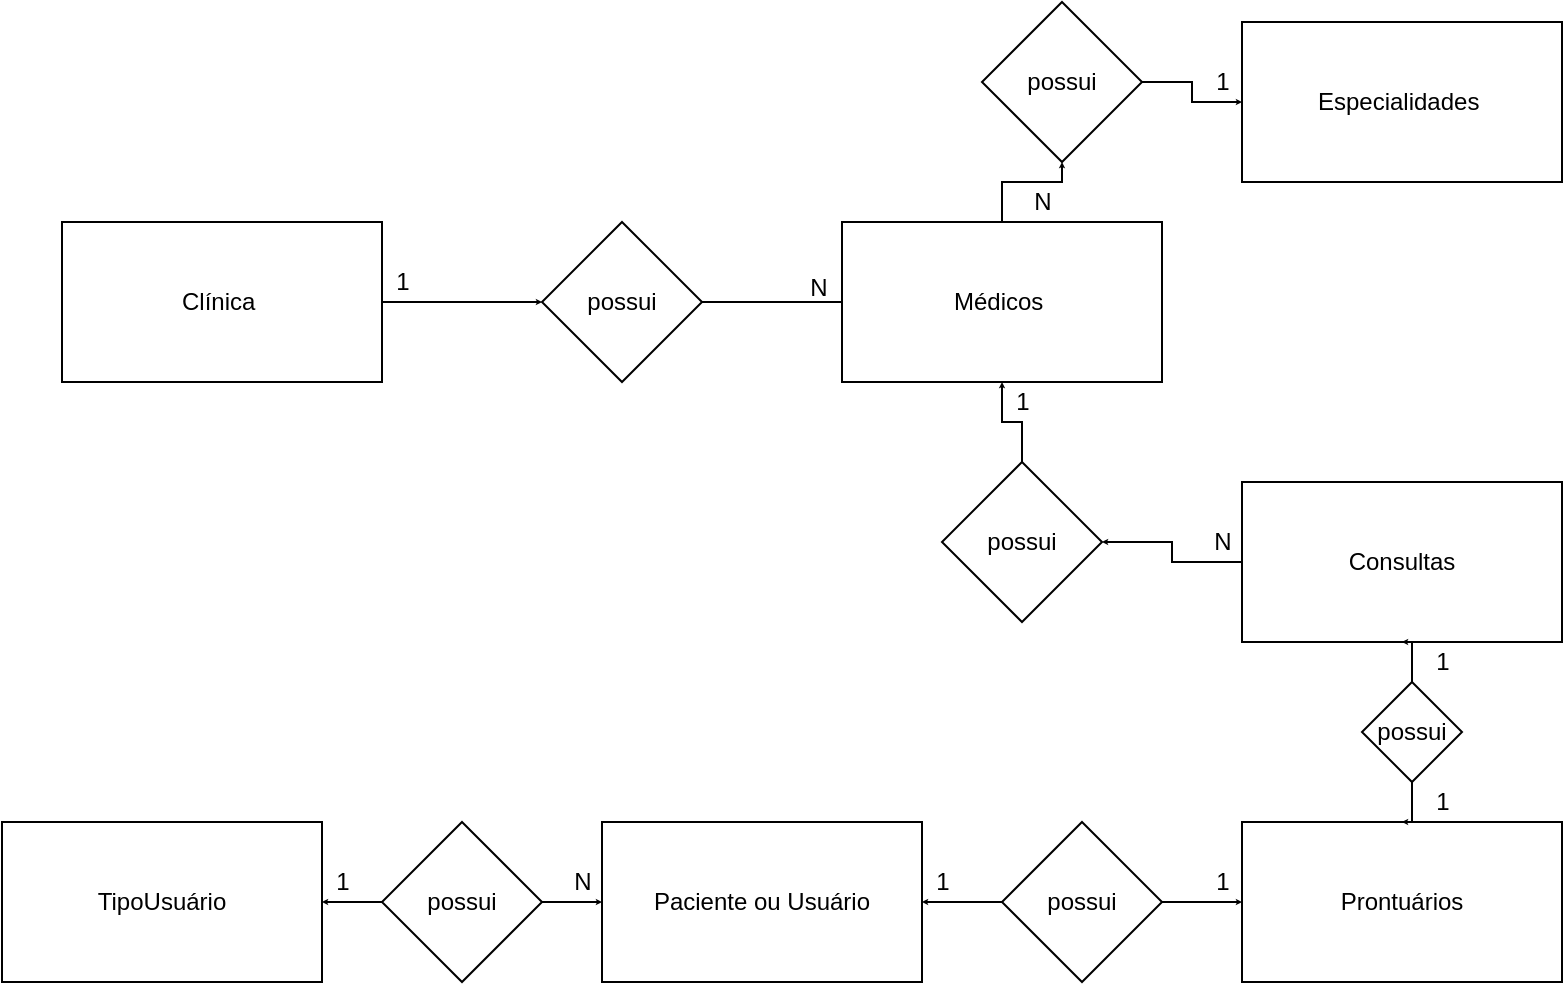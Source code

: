 <mxfile version="12.6.7" type="device" pages="2"><diagram id="A1Uc5nNMNJjw0vgrOIbJ" name="Page-1"><mxGraphModel dx="1422" dy="1880" grid="1" gridSize="10" guides="1" tooltips="1" connect="1" arrows="1" fold="1" page="1" pageScale="1" pageWidth="827" pageHeight="1169" math="0" shadow="0"><root><mxCell id="0"/><mxCell id="1" parent="0"/><mxCell id="Y7nAU8RUeX7ph_U9Hy9W-4" value="" style="edgeStyle=orthogonalEdgeStyle;rounded=0;orthogonalLoop=1;jettySize=auto;html=1;endSize=0;strokeWidth=1;startSize=0;" edge="1" parent="1" source="Y7nAU8RUeX7ph_U9Hy9W-1"><mxGeometry relative="1" as="geometry"><mxPoint x="280" y="140" as="targetPoint"/></mxGeometry></mxCell><mxCell id="Y7nAU8RUeX7ph_U9Hy9W-1" value="Clínica&amp;nbsp;" style="rounded=0;whiteSpace=wrap;html=1;" vertex="1" parent="1"><mxGeometry x="40" y="100" width="160" height="80" as="geometry"/></mxCell><mxCell id="Y7nAU8RUeX7ph_U9Hy9W-8" value="" style="edgeStyle=orthogonalEdgeStyle;rounded=0;orthogonalLoop=1;jettySize=auto;html=1;startSize=0;endSize=0;strokeWidth=1;" edge="1" parent="1" source="Y7nAU8RUeX7ph_U9Hy9W-2"><mxGeometry relative="1" as="geometry"><mxPoint x="440" y="140" as="targetPoint"/></mxGeometry></mxCell><mxCell id="Y7nAU8RUeX7ph_U9Hy9W-2" value="possui" style="rhombus;whiteSpace=wrap;html=1;" vertex="1" parent="1"><mxGeometry x="280" y="100" width="80" height="80" as="geometry"/></mxCell><mxCell id="Y7nAU8RUeX7ph_U9Hy9W-11" value="" style="edgeStyle=orthogonalEdgeStyle;rounded=0;orthogonalLoop=1;jettySize=auto;html=1;startSize=0;endSize=0;strokeWidth=1;" edge="1" parent="1" source="Y7nAU8RUeX7ph_U9Hy9W-6" target="Y7nAU8RUeX7ph_U9Hy9W-10"><mxGeometry relative="1" as="geometry"/></mxCell><mxCell id="Y7nAU8RUeX7ph_U9Hy9W-6" value="Médicos&amp;nbsp;" style="rounded=0;whiteSpace=wrap;html=1;" vertex="1" parent="1"><mxGeometry x="430" y="100" width="160" height="80" as="geometry"/></mxCell><mxCell id="Y7nAU8RUeX7ph_U9Hy9W-9" value="Especialidades&amp;nbsp;" style="rounded=0;whiteSpace=wrap;html=1;" vertex="1" parent="1"><mxGeometry x="630" width="160" height="80" as="geometry"/></mxCell><mxCell id="Y7nAU8RUeX7ph_U9Hy9W-12" value="" style="edgeStyle=orthogonalEdgeStyle;rounded=0;orthogonalLoop=1;jettySize=auto;html=1;startSize=0;endSize=0;strokeWidth=1;" edge="1" parent="1" source="Y7nAU8RUeX7ph_U9Hy9W-10" target="Y7nAU8RUeX7ph_U9Hy9W-9"><mxGeometry relative="1" as="geometry"/></mxCell><mxCell id="Y7nAU8RUeX7ph_U9Hy9W-10" value="possui" style="rhombus;whiteSpace=wrap;html=1;" vertex="1" parent="1"><mxGeometry x="500" y="-10" width="80" height="80" as="geometry"/></mxCell><mxCell id="Y7nAU8RUeX7ph_U9Hy9W-15" value="" style="edgeStyle=orthogonalEdgeStyle;rounded=0;orthogonalLoop=1;jettySize=auto;html=1;startSize=0;endSize=0;strokeWidth=1;" edge="1" parent="1" source="Y7nAU8RUeX7ph_U9Hy9W-13" target="Y7nAU8RUeX7ph_U9Hy9W-14"><mxGeometry relative="1" as="geometry"/></mxCell><mxCell id="Y7nAU8RUeX7ph_U9Hy9W-13" value="Consultas" style="rounded=0;whiteSpace=wrap;html=1;" vertex="1" parent="1"><mxGeometry x="630" y="230" width="160" height="80" as="geometry"/></mxCell><mxCell id="Y7nAU8RUeX7ph_U9Hy9W-16" value="" style="edgeStyle=orthogonalEdgeStyle;rounded=0;orthogonalLoop=1;jettySize=auto;html=1;startSize=0;endSize=0;strokeWidth=1;" edge="1" parent="1" source="Y7nAU8RUeX7ph_U9Hy9W-14" target="Y7nAU8RUeX7ph_U9Hy9W-6"><mxGeometry relative="1" as="geometry"/></mxCell><mxCell id="Y7nAU8RUeX7ph_U9Hy9W-14" value="possui" style="rhombus;whiteSpace=wrap;html=1;" vertex="1" parent="1"><mxGeometry x="480" y="220" width="80" height="80" as="geometry"/></mxCell><mxCell id="Y7nAU8RUeX7ph_U9Hy9W-17" value="Prontuários" style="rounded=0;whiteSpace=wrap;html=1;" vertex="1" parent="1"><mxGeometry x="630" y="400" width="160" height="80" as="geometry"/></mxCell><mxCell id="Y7nAU8RUeX7ph_U9Hy9W-18" value="Paciente ou Usuário" style="rounded=0;whiteSpace=wrap;html=1;" vertex="1" parent="1"><mxGeometry x="310" y="400" width="160" height="80" as="geometry"/></mxCell><mxCell id="Y7nAU8RUeX7ph_U9Hy9W-20" value="" style="edgeStyle=orthogonalEdgeStyle;rounded=0;orthogonalLoop=1;jettySize=auto;html=1;startSize=0;endSize=0;strokeWidth=1;" edge="1" parent="1" source="Y7nAU8RUeX7ph_U9Hy9W-19" target="Y7nAU8RUeX7ph_U9Hy9W-17"><mxGeometry relative="1" as="geometry"/></mxCell><mxCell id="Y7nAU8RUeX7ph_U9Hy9W-21" value="" style="edgeStyle=orthogonalEdgeStyle;rounded=0;orthogonalLoop=1;jettySize=auto;html=1;startSize=0;endSize=0;strokeWidth=1;" edge="1" parent="1" source="Y7nAU8RUeX7ph_U9Hy9W-19" target="Y7nAU8RUeX7ph_U9Hy9W-18"><mxGeometry relative="1" as="geometry"/></mxCell><mxCell id="Y7nAU8RUeX7ph_U9Hy9W-19" value="possui" style="rhombus;whiteSpace=wrap;html=1;" vertex="1" parent="1"><mxGeometry x="510" y="400" width="80" height="80" as="geometry"/></mxCell><mxCell id="Y7nAU8RUeX7ph_U9Hy9W-22" value="TipoUsuário" style="rounded=0;whiteSpace=wrap;html=1;" vertex="1" parent="1"><mxGeometry x="10" y="400" width="160" height="80" as="geometry"/></mxCell><mxCell id="Y7nAU8RUeX7ph_U9Hy9W-24" value="" style="edgeStyle=orthogonalEdgeStyle;rounded=0;orthogonalLoop=1;jettySize=auto;html=1;startSize=0;endSize=0;strokeWidth=1;" edge="1" parent="1" source="Y7nAU8RUeX7ph_U9Hy9W-23" target="Y7nAU8RUeX7ph_U9Hy9W-18"><mxGeometry relative="1" as="geometry"/></mxCell><mxCell id="Y7nAU8RUeX7ph_U9Hy9W-25" value="" style="edgeStyle=orthogonalEdgeStyle;rounded=0;orthogonalLoop=1;jettySize=auto;html=1;startSize=0;endSize=0;strokeWidth=1;" edge="1" parent="1" source="Y7nAU8RUeX7ph_U9Hy9W-23" target="Y7nAU8RUeX7ph_U9Hy9W-22"><mxGeometry relative="1" as="geometry"/></mxCell><mxCell id="Y7nAU8RUeX7ph_U9Hy9W-23" value="possui" style="rhombus;whiteSpace=wrap;html=1;" vertex="1" parent="1"><mxGeometry x="200" y="400" width="80" height="80" as="geometry"/></mxCell><mxCell id="nBgvXBqny3S6xJ5VmtlW-1" value="1" style="text;html=1;align=center;verticalAlign=middle;resizable=0;points=[];autosize=1;" vertex="1" parent="1"><mxGeometry x="200" y="120" width="20" height="20" as="geometry"/></mxCell><mxCell id="nBgvXBqny3S6xJ5VmtlW-2" value="N" style="text;html=1;align=center;verticalAlign=middle;resizable=0;points=[];autosize=1;" vertex="1" parent="1"><mxGeometry x="408" y="123" width="20" height="20" as="geometry"/></mxCell><mxCell id="nBgvXBqny3S6xJ5VmtlW-3" value="N" style="text;html=1;align=center;verticalAlign=middle;resizable=0;points=[];autosize=1;" vertex="1" parent="1"><mxGeometry x="520" y="80" width="20" height="20" as="geometry"/></mxCell><mxCell id="nBgvXBqny3S6xJ5VmtlW-4" value="1" style="text;html=1;align=center;verticalAlign=middle;resizable=0;points=[];autosize=1;" vertex="1" parent="1"><mxGeometry x="610" y="20" width="20" height="20" as="geometry"/></mxCell><mxCell id="nBgvXBqny3S6xJ5VmtlW-5" value="1" style="text;html=1;align=center;verticalAlign=middle;resizable=0;points=[];autosize=1;" vertex="1" parent="1"><mxGeometry x="510" y="180" width="20" height="20" as="geometry"/></mxCell><mxCell id="nBgvXBqny3S6xJ5VmtlW-6" value="N" style="text;html=1;align=center;verticalAlign=middle;resizable=0;points=[];autosize=1;" vertex="1" parent="1"><mxGeometry x="610" y="250" width="20" height="20" as="geometry"/></mxCell><mxCell id="nBgvXBqny3S6xJ5VmtlW-8" value="" style="edgeStyle=orthogonalEdgeStyle;rounded=0;orthogonalLoop=1;jettySize=auto;html=1;startSize=0;endSize=0;strokeWidth=1;" edge="1" parent="1" source="nBgvXBqny3S6xJ5VmtlW-7" target="Y7nAU8RUeX7ph_U9Hy9W-13"><mxGeometry relative="1" as="geometry"/></mxCell><mxCell id="nBgvXBqny3S6xJ5VmtlW-9" value="" style="edgeStyle=orthogonalEdgeStyle;rounded=0;orthogonalLoop=1;jettySize=auto;html=1;startSize=0;endSize=0;strokeWidth=1;" edge="1" parent="1" source="nBgvXBqny3S6xJ5VmtlW-7" target="Y7nAU8RUeX7ph_U9Hy9W-17"><mxGeometry relative="1" as="geometry"/></mxCell><mxCell id="nBgvXBqny3S6xJ5VmtlW-7" value="possui" style="rhombus;whiteSpace=wrap;html=1;" vertex="1" parent="1"><mxGeometry x="690" y="330" width="50" height="50" as="geometry"/></mxCell><mxCell id="nBgvXBqny3S6xJ5VmtlW-10" value="1" style="text;html=1;align=center;verticalAlign=middle;resizable=0;points=[];autosize=1;" vertex="1" parent="1"><mxGeometry x="720" y="310" width="20" height="20" as="geometry"/></mxCell><mxCell id="nBgvXBqny3S6xJ5VmtlW-11" value="1" style="text;html=1;align=center;verticalAlign=middle;resizable=0;points=[];autosize=1;" vertex="1" parent="1"><mxGeometry x="720" y="380" width="20" height="20" as="geometry"/></mxCell><mxCell id="nBgvXBqny3S6xJ5VmtlW-12" value="1" style="text;html=1;align=center;verticalAlign=middle;resizable=0;points=[];autosize=1;" vertex="1" parent="1"><mxGeometry x="610" y="420" width="20" height="20" as="geometry"/></mxCell><mxCell id="nBgvXBqny3S6xJ5VmtlW-13" value="1" style="text;html=1;align=center;verticalAlign=middle;resizable=0;points=[];autosize=1;" vertex="1" parent="1"><mxGeometry x="470" y="420" width="20" height="20" as="geometry"/></mxCell><mxCell id="nBgvXBqny3S6xJ5VmtlW-14" value="N" style="text;html=1;align=center;verticalAlign=middle;resizable=0;points=[];autosize=1;" vertex="1" parent="1"><mxGeometry x="290" y="420" width="20" height="20" as="geometry"/></mxCell><mxCell id="nBgvXBqny3S6xJ5VmtlW-15" value="1" style="text;html=1;align=center;verticalAlign=middle;resizable=0;points=[];autosize=1;" vertex="1" parent="1"><mxGeometry x="170" y="420" width="20" height="20" as="geometry"/></mxCell></root></mxGraphModel></diagram><diagram id="r439HTeowJbP7clWll_j" name="Page-2"><mxGraphModel dx="1422" dy="711" grid="1" gridSize="10" guides="1" tooltips="1" connect="1" arrows="1" fold="1" page="1" pageScale="1" pageWidth="827" pageHeight="1169" math="0" shadow="0"><root><mxCell id="zLbxPkPTuovLFDyfIr5S-0"/><mxCell id="zLbxPkPTuovLFDyfIr5S-1" parent="zLbxPkPTuovLFDyfIr5S-0"/><mxCell id="zLbxPkPTuovLFDyfIr5S-6" value="Clínica" style="swimlane;fontStyle=0;childLayout=stackLayout;horizontal=1;startSize=26;fillColor=#e0e0e0;horizontalStack=0;resizeParent=1;resizeParentMax=0;resizeLast=0;collapsible=1;marginBottom=0;swimlaneFillColor=#ffffff;align=center;fontSize=14;" vertex="1" parent="zLbxPkPTuovLFDyfIr5S-1"><mxGeometry x="20" y="20" width="160" height="170" as="geometry"/></mxCell><mxCell id="zLbxPkPTuovLFDyfIr5S-7" value="IdClinica" style="shape=partialRectangle;top=0;left=0;right=0;bottom=1;align=left;verticalAlign=middle;fillColor=none;spacingLeft=34;spacingRight=4;overflow=hidden;rotatable=0;points=[[0,0.5],[1,0.5]];portConstraint=eastwest;dropTarget=0;fontStyle=5;fontSize=12;" vertex="1" parent="zLbxPkPTuovLFDyfIr5S-6"><mxGeometry y="26" width="160" height="30" as="geometry"/></mxCell><mxCell id="zLbxPkPTuovLFDyfIr5S-8" value="PK" style="shape=partialRectangle;top=0;left=0;bottom=0;fillColor=none;align=left;verticalAlign=middle;spacingLeft=4;spacingRight=4;overflow=hidden;rotatable=0;points=[];portConstraint=eastwest;part=1;fontSize=12;" vertex="1" connectable="0" parent="zLbxPkPTuovLFDyfIr5S-7"><mxGeometry width="30" height="30" as="geometry"/></mxCell><mxCell id="zLbxPkPTuovLFDyfIr5S-9" value="NomeClinica" style="shape=partialRectangle;top=0;left=0;right=0;bottom=0;align=left;verticalAlign=top;fillColor=none;spacingLeft=34;spacingRight=4;overflow=hidden;rotatable=0;points=[[0,0.5],[1,0.5]];portConstraint=eastwest;dropTarget=0;fontSize=12;" vertex="1" parent="zLbxPkPTuovLFDyfIr5S-6"><mxGeometry y="56" width="160" height="26" as="geometry"/></mxCell><mxCell id="zLbxPkPTuovLFDyfIr5S-10" value="" style="shape=partialRectangle;top=0;left=0;bottom=0;fillColor=none;align=left;verticalAlign=top;spacingLeft=4;spacingRight=4;overflow=hidden;rotatable=0;points=[];portConstraint=eastwest;part=1;fontSize=12;" vertex="1" connectable="0" parent="zLbxPkPTuovLFDyfIr5S-9"><mxGeometry width="30" height="26" as="geometry"/></mxCell><mxCell id="zLbxPkPTuovLFDyfIr5S-11" value="RazaoSocial" style="shape=partialRectangle;top=0;left=0;right=0;bottom=0;align=left;verticalAlign=top;fillColor=none;spacingLeft=34;spacingRight=4;overflow=hidden;rotatable=0;points=[[0,0.5],[1,0.5]];portConstraint=eastwest;dropTarget=0;fontSize=12;" vertex="1" parent="zLbxPkPTuovLFDyfIr5S-6"><mxGeometry y="82" width="160" height="26" as="geometry"/></mxCell><mxCell id="zLbxPkPTuovLFDyfIr5S-12" value="" style="shape=partialRectangle;top=0;left=0;bottom=0;fillColor=none;align=left;verticalAlign=top;spacingLeft=4;spacingRight=4;overflow=hidden;rotatable=0;points=[];portConstraint=eastwest;part=1;fontSize=12;" vertex="1" connectable="0" parent="zLbxPkPTuovLFDyfIr5S-11"><mxGeometry width="30" height="26" as="geometry"/></mxCell><mxCell id="zLbxPkPTuovLFDyfIr5S-13" value="CNPJ" style="shape=partialRectangle;top=0;left=0;right=0;bottom=0;align=left;verticalAlign=top;fillColor=none;spacingLeft=34;spacingRight=4;overflow=hidden;rotatable=0;points=[[0,0.5],[1,0.5]];portConstraint=eastwest;dropTarget=0;fontSize=12;" vertex="1" parent="zLbxPkPTuovLFDyfIr5S-6"><mxGeometry y="108" width="160" height="26" as="geometry"/></mxCell><mxCell id="zLbxPkPTuovLFDyfIr5S-14" value="" style="shape=partialRectangle;top=0;left=0;bottom=0;fillColor=none;align=left;verticalAlign=top;spacingLeft=4;spacingRight=4;overflow=hidden;rotatable=0;points=[];portConstraint=eastwest;part=1;fontSize=12;" vertex="1" connectable="0" parent="zLbxPkPTuovLFDyfIr5S-13"><mxGeometry width="30" height="26" as="geometry"/></mxCell><mxCell id="zLbxPkPTuovLFDyfIr5S-17" value="Endereco" style="shape=partialRectangle;top=0;left=0;right=0;bottom=0;align=left;verticalAlign=top;fillColor=none;spacingLeft=34;spacingRight=4;overflow=hidden;rotatable=0;points=[[0,0.5],[1,0.5]];portConstraint=eastwest;dropTarget=0;fontSize=12;" vertex="1" parent="zLbxPkPTuovLFDyfIr5S-6"><mxGeometry y="134" width="160" height="26" as="geometry"/></mxCell><mxCell id="zLbxPkPTuovLFDyfIr5S-18" value="" style="shape=partialRectangle;top=0;left=0;bottom=0;fillColor=none;align=left;verticalAlign=top;spacingLeft=4;spacingRight=4;overflow=hidden;rotatable=0;points=[];portConstraint=eastwest;part=1;fontSize=12;" vertex="1" connectable="0" parent="zLbxPkPTuovLFDyfIr5S-17"><mxGeometry width="30" height="26" as="geometry"/></mxCell><mxCell id="zLbxPkPTuovLFDyfIr5S-15" value="" style="shape=partialRectangle;top=0;left=0;right=0;bottom=0;align=left;verticalAlign=top;fillColor=none;spacingLeft=34;spacingRight=4;overflow=hidden;rotatable=0;points=[[0,0.5],[1,0.5]];portConstraint=eastwest;dropTarget=0;fontSize=12;" vertex="1" parent="zLbxPkPTuovLFDyfIr5S-6"><mxGeometry y="160" width="160" height="10" as="geometry"/></mxCell><mxCell id="zLbxPkPTuovLFDyfIr5S-16" value="" style="shape=partialRectangle;top=0;left=0;bottom=0;fillColor=none;align=left;verticalAlign=top;spacingLeft=4;spacingRight=4;overflow=hidden;rotatable=0;points=[];portConstraint=eastwest;part=1;fontSize=12;" vertex="1" connectable="0" parent="zLbxPkPTuovLFDyfIr5S-15"><mxGeometry width="30" height="10" as="geometry"/></mxCell><mxCell id="zLbxPkPTuovLFDyfIr5S-19" value="Especialidade" style="swimlane;fontStyle=0;childLayout=stackLayout;horizontal=1;startSize=26;fillColor=#e0e0e0;horizontalStack=0;resizeParent=1;resizeParentMax=0;resizeLast=0;collapsible=1;marginBottom=0;swimlaneFillColor=#ffffff;align=center;fontSize=14;" vertex="1" parent="zLbxPkPTuovLFDyfIr5S-1"><mxGeometry x="20" y="260" width="160" height="92" as="geometry"/></mxCell><mxCell id="zLbxPkPTuovLFDyfIr5S-20" value="IdEspecialidade" style="shape=partialRectangle;top=0;left=0;right=0;bottom=1;align=left;verticalAlign=middle;fillColor=none;spacingLeft=34;spacingRight=4;overflow=hidden;rotatable=0;points=[[0,0.5],[1,0.5]];portConstraint=eastwest;dropTarget=0;fontStyle=5;fontSize=12;" vertex="1" parent="zLbxPkPTuovLFDyfIr5S-19"><mxGeometry y="26" width="160" height="30" as="geometry"/></mxCell><mxCell id="zLbxPkPTuovLFDyfIr5S-21" value="PK" style="shape=partialRectangle;top=0;left=0;bottom=0;fillColor=none;align=left;verticalAlign=middle;spacingLeft=4;spacingRight=4;overflow=hidden;rotatable=0;points=[];portConstraint=eastwest;part=1;fontSize=12;" vertex="1" connectable="0" parent="zLbxPkPTuovLFDyfIr5S-20"><mxGeometry width="30" height="30" as="geometry"/></mxCell><mxCell id="zLbxPkPTuovLFDyfIr5S-22" value="NomeEspecialidade" style="shape=partialRectangle;top=0;left=0;right=0;bottom=0;align=left;verticalAlign=top;fillColor=none;spacingLeft=34;spacingRight=4;overflow=hidden;rotatable=0;points=[[0,0.5],[1,0.5]];portConstraint=eastwest;dropTarget=0;fontSize=12;" vertex="1" parent="zLbxPkPTuovLFDyfIr5S-19"><mxGeometry y="56" width="160" height="26" as="geometry"/></mxCell><mxCell id="zLbxPkPTuovLFDyfIr5S-23" value="" style="shape=partialRectangle;top=0;left=0;bottom=0;fillColor=none;align=left;verticalAlign=top;spacingLeft=4;spacingRight=4;overflow=hidden;rotatable=0;points=[];portConstraint=eastwest;part=1;fontSize=12;" vertex="1" connectable="0" parent="zLbxPkPTuovLFDyfIr5S-22"><mxGeometry width="30" height="26" as="geometry"/></mxCell><mxCell id="zLbxPkPTuovLFDyfIr5S-28" value="" style="shape=partialRectangle;top=0;left=0;right=0;bottom=0;align=left;verticalAlign=top;fillColor=none;spacingLeft=34;spacingRight=4;overflow=hidden;rotatable=0;points=[[0,0.5],[1,0.5]];portConstraint=eastwest;dropTarget=0;fontSize=12;" vertex="1" parent="zLbxPkPTuovLFDyfIr5S-19"><mxGeometry y="82" width="160" height="10" as="geometry"/></mxCell><mxCell id="zLbxPkPTuovLFDyfIr5S-29" value="" style="shape=partialRectangle;top=0;left=0;bottom=0;fillColor=none;align=left;verticalAlign=top;spacingLeft=4;spacingRight=4;overflow=hidden;rotatable=0;points=[];portConstraint=eastwest;part=1;fontSize=12;" vertex="1" connectable="0" parent="zLbxPkPTuovLFDyfIr5S-28"><mxGeometry width="30" height="10" as="geometry"/></mxCell><mxCell id="zLbxPkPTuovLFDyfIr5S-30" value="Médico" style="swimlane;fontStyle=0;childLayout=stackLayout;horizontal=1;startSize=26;fillColor=#e0e0e0;horizontalStack=0;resizeParent=1;resizeParentMax=0;resizeLast=0;collapsible=1;marginBottom=0;swimlaneFillColor=#ffffff;align=center;fontSize=14;" vertex="1" parent="zLbxPkPTuovLFDyfIr5S-1"><mxGeometry x="300" y="20" width="160" height="290" as="geometry"/></mxCell><mxCell id="zLbxPkPTuovLFDyfIr5S-31" value="IdMedico" style="shape=partialRectangle;top=0;left=0;right=0;bottom=0;align=left;verticalAlign=middle;fillColor=none;spacingLeft=60;spacingRight=4;overflow=hidden;rotatable=0;points=[[0,0.5],[1,0.5]];portConstraint=eastwest;dropTarget=0;fontStyle=5;fontSize=12;" vertex="1" parent="zLbxPkPTuovLFDyfIr5S-30"><mxGeometry y="26" width="160" height="30" as="geometry"/></mxCell><mxCell id="zLbxPkPTuovLFDyfIr5S-32" value="PK" style="shape=partialRectangle;fontStyle=1;top=0;left=0;bottom=0;fillColor=none;align=left;verticalAlign=middle;spacingLeft=4;spacingRight=4;overflow=hidden;rotatable=0;points=[];portConstraint=eastwest;part=1;fontSize=12;" vertex="1" connectable="0" parent="zLbxPkPTuovLFDyfIr5S-31"><mxGeometry width="56" height="30" as="geometry"/></mxCell><mxCell id="zLbxPkPTuovLFDyfIr5S-33" value="IdEspecialidade" style="shape=partialRectangle;top=0;left=0;right=0;bottom=1;align=left;verticalAlign=middle;fillColor=none;spacingLeft=60;spacingRight=4;overflow=hidden;rotatable=0;points=[[0,0.5],[1,0.5]];portConstraint=eastwest;dropTarget=0;fontStyle=5;fontSize=12;" vertex="1" parent="zLbxPkPTuovLFDyfIr5S-30"><mxGeometry y="56" width="160" height="40" as="geometry"/></mxCell><mxCell id="zLbxPkPTuovLFDyfIr5S-34" value="FK1" style="shape=partialRectangle;fontStyle=1;top=0;left=0;bottom=0;fillColor=none;align=left;verticalAlign=middle;spacingLeft=4;spacingRight=4;overflow=hidden;rotatable=0;points=[];portConstraint=eastwest;part=1;fontSize=12;" vertex="1" connectable="0" parent="zLbxPkPTuovLFDyfIr5S-33"><mxGeometry width="56" height="40" as="geometry"/></mxCell><mxCell id="zLbxPkPTuovLFDyfIr5S-41" value="IdClinica" style="shape=partialRectangle;top=0;left=0;right=0;bottom=1;align=left;verticalAlign=middle;fillColor=none;spacingLeft=60;spacingRight=4;overflow=hidden;rotatable=0;points=[[0,0.5],[1,0.5]];portConstraint=eastwest;dropTarget=0;fontStyle=5;fontSize=12;" vertex="1" parent="zLbxPkPTuovLFDyfIr5S-30"><mxGeometry y="96" width="160" height="40" as="geometry"/></mxCell><mxCell id="zLbxPkPTuovLFDyfIr5S-42" value="FK2" style="shape=partialRectangle;fontStyle=1;top=0;left=0;bottom=0;fillColor=none;align=left;verticalAlign=middle;spacingLeft=4;spacingRight=4;overflow=hidden;rotatable=0;points=[];portConstraint=eastwest;part=1;fontSize=12;" vertex="1" connectable="0" parent="zLbxPkPTuovLFDyfIr5S-41"><mxGeometry width="56" height="40" as="geometry"/></mxCell><mxCell id="zLbxPkPTuovLFDyfIr5S-43" value="IdTipoUsuario" style="shape=partialRectangle;top=0;left=0;right=0;bottom=1;align=left;verticalAlign=middle;fillColor=none;spacingLeft=60;spacingRight=4;overflow=hidden;rotatable=0;points=[[0,0.5],[1,0.5]];portConstraint=eastwest;dropTarget=0;fontStyle=5;fontSize=12;" vertex="1" parent="zLbxPkPTuovLFDyfIr5S-30"><mxGeometry y="136" width="160" height="40" as="geometry"/></mxCell><mxCell id="zLbxPkPTuovLFDyfIr5S-44" value="FK3" style="shape=partialRectangle;fontStyle=1;top=0;left=0;bottom=0;fillColor=none;align=left;verticalAlign=middle;spacingLeft=4;spacingRight=4;overflow=hidden;rotatable=0;points=[];portConstraint=eastwest;part=1;fontSize=12;" vertex="1" connectable="0" parent="zLbxPkPTuovLFDyfIr5S-43"><mxGeometry width="56" height="40" as="geometry"/></mxCell><mxCell id="zLbxPkPTuovLFDyfIr5S-35" value="Nome&#10;&#10;Crm&#10;&#10;Email&#10;&#10;Senha" style="shape=partialRectangle;top=0;left=0;right=0;bottom=0;align=left;verticalAlign=top;fillColor=none;spacingLeft=60;spacingRight=4;overflow=hidden;rotatable=0;points=[[0,0.5],[1,0.5]];portConstraint=eastwest;dropTarget=0;fontSize=12;" vertex="1" parent="zLbxPkPTuovLFDyfIr5S-30"><mxGeometry y="176" width="160" height="114" as="geometry"/></mxCell><mxCell id="zLbxPkPTuovLFDyfIr5S-36" value="" style="shape=partialRectangle;top=0;left=0;bottom=0;fillColor=none;align=left;verticalAlign=top;spacingLeft=4;spacingRight=4;overflow=hidden;rotatable=0;points=[];portConstraint=eastwest;part=1;fontSize=12;" vertex="1" connectable="0" parent="zLbxPkPTuovLFDyfIr5S-35"><mxGeometry width="56" height="114.0" as="geometry"/></mxCell><mxCell id="zLbxPkPTuovLFDyfIr5S-56" value="Usuário" style="swimlane;fontStyle=0;childLayout=stackLayout;horizontal=1;startSize=26;fillColor=#e0e0e0;horizontalStack=0;resizeParent=1;resizeParentMax=0;resizeLast=0;collapsible=1;marginBottom=0;swimlaneFillColor=#ffffff;align=center;fontSize=14;" vertex="1" parent="zLbxPkPTuovLFDyfIr5S-1"><mxGeometry x="40" y="430" width="160" height="170" as="geometry"/></mxCell><mxCell id="zLbxPkPTuovLFDyfIr5S-57" value="IdUsuario" style="shape=partialRectangle;top=0;left=0;right=0;bottom=0;align=left;verticalAlign=middle;fillColor=none;spacingLeft=60;spacingRight=4;overflow=hidden;rotatable=0;points=[[0,0.5],[1,0.5]];portConstraint=eastwest;dropTarget=0;fontStyle=5;fontSize=12;" vertex="1" parent="zLbxPkPTuovLFDyfIr5S-56"><mxGeometry y="26" width="160" height="30" as="geometry"/></mxCell><mxCell id="zLbxPkPTuovLFDyfIr5S-58" value="PK" style="shape=partialRectangle;fontStyle=1;top=0;left=0;bottom=0;fillColor=none;align=left;verticalAlign=middle;spacingLeft=4;spacingRight=4;overflow=hidden;rotatable=0;points=[];portConstraint=eastwest;part=1;fontSize=12;" vertex="1" connectable="0" parent="zLbxPkPTuovLFDyfIr5S-57"><mxGeometry width="56" height="30" as="geometry"/></mxCell><mxCell id="zLbxPkPTuovLFDyfIr5S-59" value="IdTipoUsuario" style="shape=partialRectangle;top=0;left=0;right=0;bottom=1;align=left;verticalAlign=middle;fillColor=none;spacingLeft=60;spacingRight=4;overflow=hidden;rotatable=0;points=[[0,0.5],[1,0.5]];portConstraint=eastwest;dropTarget=0;fontStyle=5;fontSize=12;" vertex="1" parent="zLbxPkPTuovLFDyfIr5S-56"><mxGeometry y="56" width="160" height="30" as="geometry"/></mxCell><mxCell id="zLbxPkPTuovLFDyfIr5S-60" value="FK1" style="shape=partialRectangle;fontStyle=1;top=0;left=0;bottom=0;fillColor=none;align=left;verticalAlign=middle;spacingLeft=4;spacingRight=4;overflow=hidden;rotatable=0;points=[];portConstraint=eastwest;part=1;fontSize=12;" vertex="1" connectable="0" parent="zLbxPkPTuovLFDyfIr5S-59"><mxGeometry width="56" height="30" as="geometry"/></mxCell><mxCell id="zLbxPkPTuovLFDyfIr5S-61" value="NomeUsuario&#10;&#10;Email&#10;&#10;Senha&#10;" style="shape=partialRectangle;top=0;left=0;right=0;bottom=0;align=left;verticalAlign=top;fillColor=none;spacingLeft=60;spacingRight=4;overflow=hidden;rotatable=0;points=[[0,0.5],[1,0.5]];portConstraint=eastwest;dropTarget=0;fontSize=12;" vertex="1" parent="zLbxPkPTuovLFDyfIr5S-56"><mxGeometry y="86" width="160" height="84" as="geometry"/></mxCell><mxCell id="zLbxPkPTuovLFDyfIr5S-62" value="" style="shape=partialRectangle;top=0;left=0;bottom=0;fillColor=none;align=left;verticalAlign=top;spacingLeft=4;spacingRight=4;overflow=hidden;rotatable=0;points=[];portConstraint=eastwest;part=1;fontSize=12;" vertex="1" connectable="0" parent="zLbxPkPTuovLFDyfIr5S-61"><mxGeometry width="56" height="84" as="geometry"/></mxCell><mxCell id="zLbxPkPTuovLFDyfIr5S-63" value="Paciente" style="swimlane;fontStyle=0;childLayout=stackLayout;horizontal=1;startSize=26;fillColor=#e0e0e0;horizontalStack=0;resizeParent=1;resizeParentMax=0;resizeLast=0;collapsible=1;marginBottom=0;swimlaneFillColor=#ffffff;align=center;fontSize=14;" vertex="1" parent="zLbxPkPTuovLFDyfIr5S-1"><mxGeometry x="310" y="380" width="160" height="180" as="geometry"/></mxCell><mxCell id="zLbxPkPTuovLFDyfIr5S-64" value="IdPaciente" style="shape=partialRectangle;top=0;left=0;right=0;bottom=0;align=left;verticalAlign=middle;fillColor=none;spacingLeft=60;spacingRight=4;overflow=hidden;rotatable=0;points=[[0,0.5],[1,0.5]];portConstraint=eastwest;dropTarget=0;fontStyle=5;fontSize=12;" vertex="1" parent="zLbxPkPTuovLFDyfIr5S-63"><mxGeometry y="26" width="160" height="30" as="geometry"/></mxCell><mxCell id="zLbxPkPTuovLFDyfIr5S-65" value="PK" style="shape=partialRectangle;fontStyle=1;top=0;left=0;bottom=0;fillColor=none;align=left;verticalAlign=middle;spacingLeft=4;spacingRight=4;overflow=hidden;rotatable=0;points=[];portConstraint=eastwest;part=1;fontSize=12;" vertex="1" connectable="0" parent="zLbxPkPTuovLFDyfIr5S-64"><mxGeometry width="56" height="30" as="geometry"/></mxCell><mxCell id="zLbxPkPTuovLFDyfIr5S-66" value="IdTipoUsuario" style="shape=partialRectangle;top=0;left=0;right=0;bottom=1;align=left;verticalAlign=middle;fillColor=none;spacingLeft=60;spacingRight=4;overflow=hidden;rotatable=0;points=[[0,0.5],[1,0.5]];portConstraint=eastwest;dropTarget=0;fontStyle=5;fontSize=12;" vertex="1" parent="zLbxPkPTuovLFDyfIr5S-63"><mxGeometry y="56" width="160" height="30" as="geometry"/></mxCell><mxCell id="zLbxPkPTuovLFDyfIr5S-67" value="FK1" style="shape=partialRectangle;fontStyle=1;top=0;left=0;bottom=0;fillColor=none;align=left;verticalAlign=middle;spacingLeft=4;spacingRight=4;overflow=hidden;rotatable=0;points=[];portConstraint=eastwest;part=1;fontSize=12;" vertex="1" connectable="0" parent="zLbxPkPTuovLFDyfIr5S-66"><mxGeometry width="56" height="30" as="geometry"/></mxCell><mxCell id="zLbxPkPTuovLFDyfIr5S-68" value="NomePaciente&#10;&#10;Email&#10;&#10;Senha&#10;&#10;" style="shape=partialRectangle;top=0;left=0;right=0;bottom=0;align=left;verticalAlign=top;fillColor=none;spacingLeft=60;spacingRight=4;overflow=hidden;rotatable=0;points=[[0,0.5],[1,0.5]];portConstraint=eastwest;dropTarget=0;fontSize=12;" vertex="1" parent="zLbxPkPTuovLFDyfIr5S-63"><mxGeometry y="86" width="160" height="94" as="geometry"/></mxCell><mxCell id="zLbxPkPTuovLFDyfIr5S-69" value="" style="shape=partialRectangle;top=0;left=0;bottom=0;fillColor=none;align=left;verticalAlign=top;spacingLeft=4;spacingRight=4;overflow=hidden;rotatable=0;points=[];portConstraint=eastwest;part=1;fontSize=12;" vertex="1" connectable="0" parent="zLbxPkPTuovLFDyfIr5S-68"><mxGeometry width="56" height="94" as="geometry"/></mxCell><mxCell id="zLbxPkPTuovLFDyfIr5S-70" value="TipoUsuario" style="swimlane;fontStyle=0;childLayout=stackLayout;horizontal=1;startSize=26;fillColor=#e0e0e0;horizontalStack=0;resizeParent=1;resizeParentMax=0;resizeLast=0;collapsible=1;marginBottom=0;swimlaneFillColor=#ffffff;align=center;fontSize=14;" vertex="1" parent="zLbxPkPTuovLFDyfIr5S-1"><mxGeometry x="250" y="630" width="160" height="92" as="geometry"/></mxCell><mxCell id="zLbxPkPTuovLFDyfIr5S-71" value="IdTipoUsuario" style="shape=partialRectangle;top=0;left=0;right=0;bottom=1;align=left;verticalAlign=middle;fillColor=none;spacingLeft=34;spacingRight=4;overflow=hidden;rotatable=0;points=[[0,0.5],[1,0.5]];portConstraint=eastwest;dropTarget=0;fontStyle=5;fontSize=12;" vertex="1" parent="zLbxPkPTuovLFDyfIr5S-70"><mxGeometry y="26" width="160" height="30" as="geometry"/></mxCell><mxCell id="zLbxPkPTuovLFDyfIr5S-72" value="PK" style="shape=partialRectangle;top=0;left=0;bottom=0;fillColor=none;align=left;verticalAlign=middle;spacingLeft=4;spacingRight=4;overflow=hidden;rotatable=0;points=[];portConstraint=eastwest;part=1;fontSize=12;" vertex="1" connectable="0" parent="zLbxPkPTuovLFDyfIr5S-71"><mxGeometry width="30" height="30" as="geometry"/></mxCell><mxCell id="zLbxPkPTuovLFDyfIr5S-73" value="Titulo" style="shape=partialRectangle;top=0;left=0;right=0;bottom=0;align=left;verticalAlign=top;fillColor=none;spacingLeft=34;spacingRight=4;overflow=hidden;rotatable=0;points=[[0,0.5],[1,0.5]];portConstraint=eastwest;dropTarget=0;fontSize=12;" vertex="1" parent="zLbxPkPTuovLFDyfIr5S-70"><mxGeometry y="56" width="160" height="26" as="geometry"/></mxCell><mxCell id="zLbxPkPTuovLFDyfIr5S-74" value="" style="shape=partialRectangle;top=0;left=0;bottom=0;fillColor=none;align=left;verticalAlign=top;spacingLeft=4;spacingRight=4;overflow=hidden;rotatable=0;points=[];portConstraint=eastwest;part=1;fontSize=12;" vertex="1" connectable="0" parent="zLbxPkPTuovLFDyfIr5S-73"><mxGeometry width="30" height="26" as="geometry"/></mxCell><mxCell id="zLbxPkPTuovLFDyfIr5S-79" value="" style="shape=partialRectangle;top=0;left=0;right=0;bottom=0;align=left;verticalAlign=top;fillColor=none;spacingLeft=34;spacingRight=4;overflow=hidden;rotatable=0;points=[[0,0.5],[1,0.5]];portConstraint=eastwest;dropTarget=0;fontSize=12;" vertex="1" parent="zLbxPkPTuovLFDyfIr5S-70"><mxGeometry y="82" width="160" height="10" as="geometry"/></mxCell><mxCell id="zLbxPkPTuovLFDyfIr5S-80" value="" style="shape=partialRectangle;top=0;left=0;bottom=0;fillColor=none;align=left;verticalAlign=top;spacingLeft=4;spacingRight=4;overflow=hidden;rotatable=0;points=[];portConstraint=eastwest;part=1;fontSize=12;" vertex="1" connectable="0" parent="zLbxPkPTuovLFDyfIr5S-79"><mxGeometry width="30" height="10" as="geometry"/></mxCell><mxCell id="zLbxPkPTuovLFDyfIr5S-81" value="Consultas" style="swimlane;fontStyle=0;childLayout=stackLayout;horizontal=1;startSize=26;fillColor=#e0e0e0;horizontalStack=0;resizeParent=1;resizeParentMax=0;resizeLast=0;collapsible=1;marginBottom=0;swimlaneFillColor=#ffffff;align=center;fontSize=14;" vertex="1" parent="zLbxPkPTuovLFDyfIr5S-1"><mxGeometry x="590" y="20" width="160" height="180" as="geometry"/></mxCell><mxCell id="zLbxPkPTuovLFDyfIr5S-82" value="IdConsultas" style="shape=partialRectangle;top=0;left=0;right=0;bottom=0;align=left;verticalAlign=middle;fillColor=none;spacingLeft=60;spacingRight=4;overflow=hidden;rotatable=0;points=[[0,0.5],[1,0.5]];portConstraint=eastwest;dropTarget=0;fontStyle=5;fontSize=12;" vertex="1" parent="zLbxPkPTuovLFDyfIr5S-81"><mxGeometry y="26" width="160" height="30" as="geometry"/></mxCell><mxCell id="zLbxPkPTuovLFDyfIr5S-83" value="PK,FK1" style="shape=partialRectangle;fontStyle=1;top=0;left=0;bottom=0;fillColor=none;align=left;verticalAlign=middle;spacingLeft=4;spacingRight=4;overflow=hidden;rotatable=0;points=[];portConstraint=eastwest;part=1;fontSize=12;" vertex="1" connectable="0" parent="zLbxPkPTuovLFDyfIr5S-82"><mxGeometry width="56" height="30" as="geometry"/></mxCell><mxCell id="zLbxPkPTuovLFDyfIr5S-84" value="IdProntuario" style="shape=partialRectangle;top=0;left=0;right=0;bottom=1;align=left;verticalAlign=middle;fillColor=none;spacingLeft=60;spacingRight=4;overflow=hidden;rotatable=0;points=[[0,0.5],[1,0.5]];portConstraint=eastwest;dropTarget=0;fontStyle=5;fontSize=12;" vertex="1" parent="zLbxPkPTuovLFDyfIr5S-81"><mxGeometry y="56" width="160" height="30" as="geometry"/></mxCell><mxCell id="zLbxPkPTuovLFDyfIr5S-85" value="FK1" style="shape=partialRectangle;fontStyle=1;top=0;left=0;bottom=0;fillColor=none;align=left;verticalAlign=middle;spacingLeft=4;spacingRight=4;overflow=hidden;rotatable=0;points=[];portConstraint=eastwest;part=1;fontSize=12;" vertex="1" connectable="0" parent="zLbxPkPTuovLFDyfIr5S-84"><mxGeometry width="56" height="30" as="geometry"/></mxCell><mxCell id="zLbxPkPTuovLFDyfIr5S-88" value="IdMedico" style="shape=partialRectangle;top=0;left=0;right=0;bottom=1;align=left;verticalAlign=middle;fillColor=none;spacingLeft=60;spacingRight=4;overflow=hidden;rotatable=0;points=[[0,0.5],[1,0.5]];portConstraint=eastwest;dropTarget=0;fontStyle=5;fontSize=12;" vertex="1" parent="zLbxPkPTuovLFDyfIr5S-81"><mxGeometry y="86" width="160" height="30" as="geometry"/></mxCell><mxCell id="zLbxPkPTuovLFDyfIr5S-89" value="FK2" style="shape=partialRectangle;fontStyle=1;top=0;left=0;bottom=0;fillColor=none;align=left;verticalAlign=middle;spacingLeft=4;spacingRight=4;overflow=hidden;rotatable=0;points=[];portConstraint=eastwest;part=1;fontSize=12;" vertex="1" connectable="0" parent="zLbxPkPTuovLFDyfIr5S-88"><mxGeometry width="56" height="30" as="geometry"/></mxCell><mxCell id="zLbxPkPTuovLFDyfIr5S-86" value="DataConsulta&#10;&#10;Situacao" style="shape=partialRectangle;top=0;left=0;right=0;bottom=0;align=left;verticalAlign=top;fillColor=none;spacingLeft=60;spacingRight=4;overflow=hidden;rotatable=0;points=[[0,0.5],[1,0.5]];portConstraint=eastwest;dropTarget=0;fontSize=12;" vertex="1" parent="zLbxPkPTuovLFDyfIr5S-81"><mxGeometry y="116" width="160" height="64" as="geometry"/></mxCell><mxCell id="zLbxPkPTuovLFDyfIr5S-87" value="" style="shape=partialRectangle;top=0;left=0;bottom=0;fillColor=none;align=left;verticalAlign=top;spacingLeft=4;spacingRight=4;overflow=hidden;rotatable=0;points=[];portConstraint=eastwest;part=1;fontSize=12;" vertex="1" connectable="0" parent="zLbxPkPTuovLFDyfIr5S-86"><mxGeometry width="56" height="64" as="geometry"/></mxCell><mxCell id="zLbxPkPTuovLFDyfIr5S-90" value="Prontuario" style="swimlane;fontStyle=0;childLayout=stackLayout;horizontal=1;startSize=26;fillColor=#e0e0e0;horizontalStack=0;resizeParent=1;resizeParentMax=0;resizeLast=0;collapsible=1;marginBottom=0;swimlaneFillColor=#ffffff;align=center;fontSize=14;" vertex="1" parent="zLbxPkPTuovLFDyfIr5S-1"><mxGeometry x="590" y="250" width="160" height="270" as="geometry"/></mxCell><mxCell id="zLbxPkPTuovLFDyfIr5S-91" value="IdProntuario" style="shape=partialRectangle;top=0;left=0;right=0;bottom=0;align=left;verticalAlign=middle;fillColor=none;spacingLeft=60;spacingRight=4;overflow=hidden;rotatable=0;points=[[0,0.5],[1,0.5]];portConstraint=eastwest;dropTarget=0;fontStyle=5;fontSize=12;" vertex="1" parent="zLbxPkPTuovLFDyfIr5S-90"><mxGeometry y="26" width="160" height="30" as="geometry"/></mxCell><mxCell id="zLbxPkPTuovLFDyfIr5S-92" value="PK,FK1" style="shape=partialRectangle;fontStyle=1;top=0;left=0;bottom=0;fillColor=none;align=left;verticalAlign=middle;spacingLeft=4;spacingRight=4;overflow=hidden;rotatable=0;points=[];portConstraint=eastwest;part=1;fontSize=12;" vertex="1" connectable="0" parent="zLbxPkPTuovLFDyfIr5S-91"><mxGeometry width="56" height="30" as="geometry"/></mxCell><mxCell id="zLbxPkPTuovLFDyfIr5S-93" value="IdPaciente" style="shape=partialRectangle;top=0;left=0;right=0;bottom=1;align=left;verticalAlign=middle;fillColor=none;spacingLeft=60;spacingRight=4;overflow=hidden;rotatable=0;points=[[0,0.5],[1,0.5]];portConstraint=eastwest;dropTarget=0;fontStyle=5;fontSize=12;" vertex="1" parent="zLbxPkPTuovLFDyfIr5S-90"><mxGeometry y="56" width="160" height="30" as="geometry"/></mxCell><mxCell id="zLbxPkPTuovLFDyfIr5S-94" value="PK,FK2" style="shape=partialRectangle;fontStyle=1;top=0;left=0;bottom=0;fillColor=none;align=left;verticalAlign=middle;spacingLeft=4;spacingRight=4;overflow=hidden;rotatable=0;points=[];portConstraint=eastwest;part=1;fontSize=12;" vertex="1" connectable="0" parent="zLbxPkPTuovLFDyfIr5S-93"><mxGeometry width="56" height="30" as="geometry"/></mxCell><mxCell id="zLbxPkPTuovLFDyfIr5S-95" value="Nome&#10;&#10;RG&#10;&#10;CPF&#10;&#10;Endereco&#10;&#10;DataNasc&#10;&#10;Telefone" style="shape=partialRectangle;top=0;left=0;right=0;bottom=0;align=left;verticalAlign=top;fillColor=none;spacingLeft=60;spacingRight=4;overflow=hidden;rotatable=0;points=[[0,0.5],[1,0.5]];portConstraint=eastwest;dropTarget=0;fontSize=12;" vertex="1" parent="zLbxPkPTuovLFDyfIr5S-90"><mxGeometry y="86" width="160" height="184" as="geometry"/></mxCell><mxCell id="zLbxPkPTuovLFDyfIr5S-96" value="" style="shape=partialRectangle;top=0;left=0;bottom=0;fillColor=none;align=left;verticalAlign=top;spacingLeft=4;spacingRight=4;overflow=hidden;rotatable=0;points=[];portConstraint=eastwest;part=1;fontSize=12;" vertex="1" connectable="0" parent="zLbxPkPTuovLFDyfIr5S-95"><mxGeometry width="56" height="184" as="geometry"/></mxCell><mxCell id="zLbxPkPTuovLFDyfIr5S-97" value="" style="edgeStyle=entityRelationEdgeStyle;fontSize=12;html=1;endArrow=ERoneToMany;strokeWidth=1;" edge="1" parent="zLbxPkPTuovLFDyfIr5S-1"><mxGeometry width="100" height="100" relative="1" as="geometry"><mxPoint x="180" y="123" as="sourcePoint"/><mxPoint x="300" y="40" as="targetPoint"/></mxGeometry></mxCell><mxCell id="zLbxPkPTuovLFDyfIr5S-98" value="" style="edgeStyle=entityRelationEdgeStyle;fontSize=12;html=1;endArrow=ERmany;startArrow=ERmany;strokeWidth=1;exitX=1.025;exitY=0.163;exitDx=0;exitDy=0;exitPerimeter=0;" edge="1" parent="zLbxPkPTuovLFDyfIr5S-1" source="zLbxPkPTuovLFDyfIr5S-19"><mxGeometry width="100" height="100" relative="1" as="geometry"><mxPoint x="200" y="200" as="sourcePoint"/><mxPoint x="300" y="100" as="targetPoint"/></mxGeometry></mxCell><mxCell id="zLbxPkPTuovLFDyfIr5S-99" value="" style="edgeStyle=entityRelationEdgeStyle;fontSize=12;html=1;endArrow=ERoneToMany;strokeWidth=1;exitX=0.138;exitY=0;exitDx=0;exitDy=0;exitPerimeter=0;" edge="1" parent="zLbxPkPTuovLFDyfIr5S-1" source="zLbxPkPTuovLFDyfIr5S-70" target="zLbxPkPTuovLFDyfIr5S-56"><mxGeometry width="100" height="100" relative="1" as="geometry"><mxPoint x="280" y="640" as="sourcePoint"/><mxPoint x="10" y="580" as="targetPoint"/></mxGeometry></mxCell><mxCell id="zLbxPkPTuovLFDyfIr5S-101" value="" style="edgeStyle=entityRelationEdgeStyle;fontSize=12;html=1;endArrow=ERoneToMany;strokeWidth=1;exitX=1;exitY=0.05;exitDx=0;exitDy=0;exitPerimeter=0;" edge="1" parent="zLbxPkPTuovLFDyfIr5S-1" source="zLbxPkPTuovLFDyfIr5S-63" target="zLbxPkPTuovLFDyfIr5S-70"><mxGeometry width="100" height="100" relative="1" as="geometry"><mxPoint x="440" y="630" as="sourcePoint"/><mxPoint x="570" y="630" as="targetPoint"/></mxGeometry></mxCell><mxCell id="zLbxPkPTuovLFDyfIr5S-102" value="" style="edgeStyle=entityRelationEdgeStyle;fontSize=12;html=1;endArrow=ERmandOne;startArrow=ERmandOne;strokeWidth=1;exitX=1;exitY=0;exitDx=0;exitDy=0;" edge="1" parent="zLbxPkPTuovLFDyfIr5S-1" source="zLbxPkPTuovLFDyfIr5S-63"><mxGeometry width="100" height="100" relative="1" as="geometry"><mxPoint x="490" y="360" as="sourcePoint"/><mxPoint x="590" y="260" as="targetPoint"/></mxGeometry></mxCell><mxCell id="zLbxPkPTuovLFDyfIr5S-103" value="" style="edgeStyle=entityRelationEdgeStyle;fontSize=12;html=1;endArrow=ERmandOne;startArrow=ERmandOne;strokeWidth=1;" edge="1" parent="zLbxPkPTuovLFDyfIr5S-1" target="zLbxPkPTuovLFDyfIr5S-81"><mxGeometry width="100" height="100" relative="1" as="geometry"><mxPoint x="750" y="260" as="sourcePoint"/><mxPoint x="810" y="31" as="targetPoint"/></mxGeometry></mxCell><mxCell id="zLbxPkPTuovLFDyfIr5S-104" value="" style="edgeStyle=entityRelationEdgeStyle;fontSize=12;html=1;endArrow=ERoneToMany;strokeWidth=1;" edge="1" parent="zLbxPkPTuovLFDyfIr5S-1" source="zLbxPkPTuovLFDyfIr5S-30"><mxGeometry width="100" height="100" relative="1" as="geometry"><mxPoint x="500" y="130" as="sourcePoint"/><mxPoint x="590" y="30" as="targetPoint"/></mxGeometry></mxCell></root></mxGraphModel></diagram></mxfile>